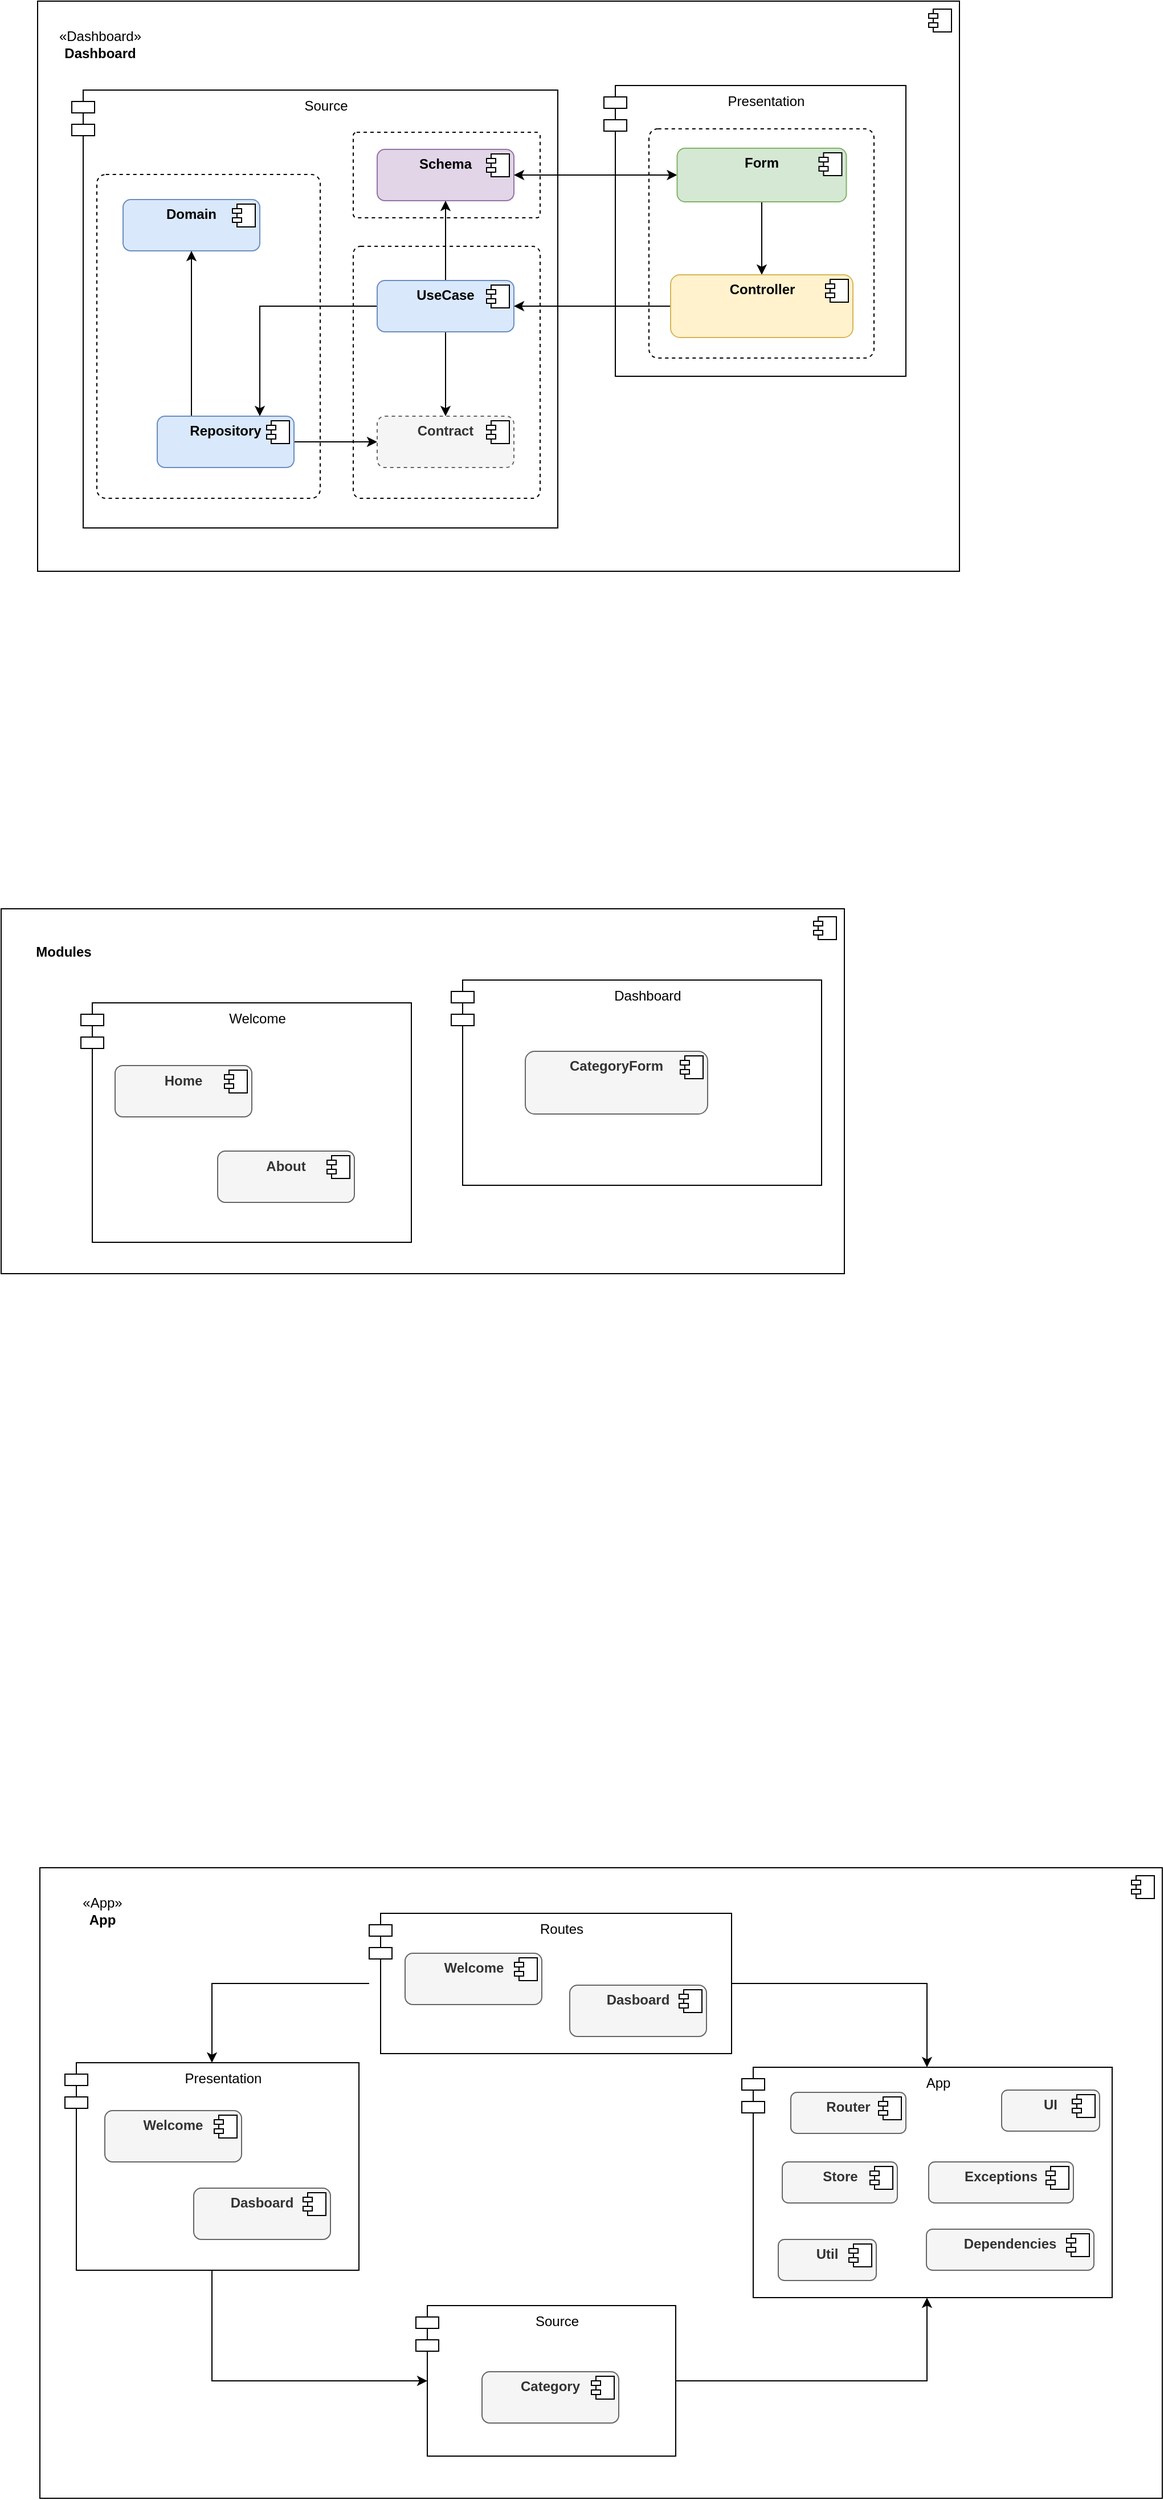 <mxfile version="14.5.3" type="device"><diagram id="gvW7OyBGGFcuHT9ES0Ki" name="Page-1"><mxGraphModel dx="981" dy="548" grid="0" gridSize="10" guides="1" tooltips="1" connect="1" arrows="1" fold="1" page="1" pageScale="1" pageWidth="1169" pageHeight="827" math="0" shadow="0"><root><mxCell id="0"/><mxCell id="1" parent="0"/><mxCell id="L0N6HKRvcUdRj-f1X84M-13" value="" style="html=1;dropTarget=0;" parent="1" vertex="1"><mxGeometry x="67" y="66" width="809" height="500" as="geometry"/></mxCell><mxCell id="L0N6HKRvcUdRj-f1X84M-14" value="" style="shape=module;jettyWidth=8;jettyHeight=4;" parent="L0N6HKRvcUdRj-f1X84M-13" vertex="1"><mxGeometry x="1" width="20" height="20" relative="1" as="geometry"><mxPoint x="-27" y="7" as="offset"/></mxGeometry></mxCell><mxCell id="L0N6HKRvcUdRj-f1X84M-25" value="Source" style="shape=module;align=left;spacingLeft=20;align=center;verticalAlign=top;" parent="1" vertex="1"><mxGeometry x="97" y="144" width="426.5" height="384" as="geometry"/></mxCell><mxCell id="ibr0itw-WDqDZwHfwNUS-1" value="" style="rounded=1;whiteSpace=wrap;html=1;fillColor=none;dashed=1;arcSize=4;" vertex="1" parent="1"><mxGeometry x="344" y="281" width="164" height="221" as="geometry"/></mxCell><mxCell id="L0N6HKRvcUdRj-f1X84M-1" value="" style="html=1;dropTarget=0;" parent="1" vertex="1"><mxGeometry x="35" y="862" width="740" height="320" as="geometry"/></mxCell><mxCell id="L0N6HKRvcUdRj-f1X84M-2" value="" style="shape=module;jettyWidth=8;jettyHeight=4;" parent="L0N6HKRvcUdRj-f1X84M-1" vertex="1"><mxGeometry x="1" width="20" height="20" relative="1" as="geometry"><mxPoint x="-27" y="7" as="offset"/></mxGeometry></mxCell><mxCell id="L0N6HKRvcUdRj-f1X84M-3" value="Welcome" style="shape=module;align=left;spacingLeft=20;align=center;verticalAlign=top;" parent="1" vertex="1"><mxGeometry x="105" y="944.5" width="290" height="210" as="geometry"/></mxCell><mxCell id="L0N6HKRvcUdRj-f1X84M-5" value="Dashboard" style="shape=module;align=left;spacingLeft=20;align=center;verticalAlign=top;" parent="1" vertex="1"><mxGeometry x="430" y="924.5" width="325" height="180" as="geometry"/></mxCell><mxCell id="L0N6HKRvcUdRj-f1X84M-6" value="&lt;p style=&quot;margin: 0px ; margin-top: 6px ; text-align: center&quot;&gt;&lt;b&gt;CategoryForm&lt;/b&gt;&lt;/p&gt;" style="align=left;overflow=fill;html=1;dropTarget=0;rounded=1;strokeColor=#666666;fillColor=#f5f5f5;fontColor=#333333;" parent="1" vertex="1"><mxGeometry x="495" y="987" width="160" height="55" as="geometry"/></mxCell><mxCell id="L0N6HKRvcUdRj-f1X84M-7" value="" style="shape=component;jettyWidth=8;jettyHeight=4;" parent="L0N6HKRvcUdRj-f1X84M-6" vertex="1"><mxGeometry x="1" width="20" height="20" relative="1" as="geometry"><mxPoint x="-24" y="4" as="offset"/></mxGeometry></mxCell><mxCell id="L0N6HKRvcUdRj-f1X84M-8" value="&lt;b&gt;Modules&lt;/b&gt;" style="text;html=1;strokeColor=none;fillColor=none;align=center;verticalAlign=middle;whiteSpace=wrap;rounded=0;" parent="1" vertex="1"><mxGeometry x="45" y="874.5" width="90" height="50" as="geometry"/></mxCell><mxCell id="L0N6HKRvcUdRj-f1X84M-9" value="&lt;p style=&quot;margin: 0px ; margin-top: 6px ; text-align: center&quot;&gt;&lt;b&gt;Home&lt;/b&gt;&lt;/p&gt;" style="align=left;overflow=fill;html=1;dropTarget=0;rounded=1;strokeColor=#666666;fillColor=#f5f5f5;fontColor=#333333;" parent="1" vertex="1"><mxGeometry x="135" y="999.5" width="120" height="45" as="geometry"/></mxCell><mxCell id="L0N6HKRvcUdRj-f1X84M-10" value="" style="shape=component;jettyWidth=8;jettyHeight=4;" parent="L0N6HKRvcUdRj-f1X84M-9" vertex="1"><mxGeometry x="1" width="20" height="20" relative="1" as="geometry"><mxPoint x="-24" y="4" as="offset"/></mxGeometry></mxCell><mxCell id="L0N6HKRvcUdRj-f1X84M-11" value="&lt;p style=&quot;margin: 0px ; margin-top: 6px ; text-align: center&quot;&gt;&lt;b&gt;About&lt;/b&gt;&lt;/p&gt;" style="align=left;overflow=fill;html=1;dropTarget=0;rounded=1;strokeColor=#666666;fillColor=#f5f5f5;fontColor=#333333;" parent="1" vertex="1"><mxGeometry x="225" y="1074.5" width="120" height="45" as="geometry"/></mxCell><mxCell id="L0N6HKRvcUdRj-f1X84M-12" value="" style="shape=component;jettyWidth=8;jettyHeight=4;" parent="L0N6HKRvcUdRj-f1X84M-11" vertex="1"><mxGeometry x="1" width="20" height="20" relative="1" as="geometry"><mxPoint x="-24" y="4" as="offset"/></mxGeometry></mxCell><mxCell id="L0N6HKRvcUdRj-f1X84M-15" value="Presentation" style="shape=module;align=left;spacingLeft=20;align=center;verticalAlign=top;" parent="1" vertex="1"><mxGeometry x="564" y="140" width="265" height="255" as="geometry"/></mxCell><mxCell id="L0N6HKRvcUdRj-f1X84M-19" value="&lt;span&gt;«Dashboard»&lt;/span&gt;&lt;br&gt;&lt;b&gt;Dashboard&lt;/b&gt;" style="text;html=1;strokeColor=none;fillColor=none;align=center;verticalAlign=middle;whiteSpace=wrap;rounded=0;" parent="1" vertex="1"><mxGeometry x="77" y="78.5" width="90" height="50" as="geometry"/></mxCell><mxCell id="L0N6HKRvcUdRj-f1X84M-42" value="&lt;p style=&quot;margin: 0px ; margin-top: 6px ; text-align: center&quot;&gt;&lt;b&gt;Schema&lt;/b&gt;&lt;/p&gt;" style="align=left;overflow=fill;html=1;dropTarget=0;rounded=1;fillColor=#e1d5e7;strokeColor=#9673a6;" parent="1" vertex="1"><mxGeometry x="365" y="196" width="120" height="45" as="geometry"/></mxCell><mxCell id="L0N6HKRvcUdRj-f1X84M-43" value="" style="shape=component;jettyWidth=8;jettyHeight=4;" parent="L0N6HKRvcUdRj-f1X84M-42" vertex="1"><mxGeometry x="1" width="20" height="20" relative="1" as="geometry"><mxPoint x="-24" y="4" as="offset"/></mxGeometry></mxCell><mxCell id="L0N6HKRvcUdRj-f1X84M-52" value="" style="html=1;dropTarget=0;" parent="1" vertex="1"><mxGeometry x="69" y="1703" width="985" height="553" as="geometry"/></mxCell><mxCell id="L0N6HKRvcUdRj-f1X84M-53" value="" style="shape=module;jettyWidth=8;jettyHeight=4;" parent="L0N6HKRvcUdRj-f1X84M-52" vertex="1"><mxGeometry x="1" width="20" height="20" relative="1" as="geometry"><mxPoint x="-27" y="7" as="offset"/></mxGeometry></mxCell><mxCell id="L0N6HKRvcUdRj-f1X84M-54" value="Presentation" style="shape=module;align=left;spacingLeft=20;align=center;verticalAlign=top;" parent="1" vertex="1"><mxGeometry x="91" y="1874" width="258" height="182" as="geometry"/></mxCell><mxCell id="L0N6HKRvcUdRj-f1X84M-55" value="App" style="shape=module;align=left;spacingLeft=20;align=center;verticalAlign=top;" parent="1" vertex="1"><mxGeometry x="685" y="1878" width="325" height="202" as="geometry"/></mxCell><mxCell id="L0N6HKRvcUdRj-f1X84M-56" value="&lt;span&gt;«App»&lt;/span&gt;&lt;br&gt;&lt;b&gt;App&lt;/b&gt;" style="text;html=1;strokeColor=none;fillColor=none;align=center;verticalAlign=middle;whiteSpace=wrap;rounded=0;" parent="1" vertex="1"><mxGeometry x="79" y="1715.5" width="90" height="50" as="geometry"/></mxCell><mxCell id="L0N6HKRvcUdRj-f1X84M-57" style="edgeStyle=orthogonalEdgeStyle;rounded=0;orthogonalLoop=1;jettySize=auto;html=1;exitX=1;exitY=0.5;exitDx=0;exitDy=0;fontColor=#262626;" parent="1" source="L0N6HKRvcUdRj-f1X84M-59" target="L0N6HKRvcUdRj-f1X84M-55" edge="1"><mxGeometry relative="1" as="geometry"/></mxCell><mxCell id="L0N6HKRvcUdRj-f1X84M-58" style="edgeStyle=orthogonalEdgeStyle;rounded=0;orthogonalLoop=1;jettySize=auto;html=1;entryX=0.5;entryY=0;entryDx=0;entryDy=0;fontColor=#262626;" parent="1" source="L0N6HKRvcUdRj-f1X84M-59" target="L0N6HKRvcUdRj-f1X84M-54" edge="1"><mxGeometry relative="1" as="geometry"/></mxCell><mxCell id="L0N6HKRvcUdRj-f1X84M-59" value="Routes" style="shape=module;align=left;spacingLeft=20;align=center;verticalAlign=top;" parent="1" vertex="1"><mxGeometry x="358" y="1743" width="318" height="123" as="geometry"/></mxCell><mxCell id="L0N6HKRvcUdRj-f1X84M-60" style="edgeStyle=orthogonalEdgeStyle;rounded=0;orthogonalLoop=1;jettySize=auto;html=1;fontColor=#262626;" parent="1" source="L0N6HKRvcUdRj-f1X84M-62" target="L0N6HKRvcUdRj-f1X84M-55" edge="1"><mxGeometry relative="1" as="geometry"/></mxCell><mxCell id="L0N6HKRvcUdRj-f1X84M-61" style="edgeStyle=orthogonalEdgeStyle;rounded=0;orthogonalLoop=1;jettySize=auto;html=1;exitX=0;exitY=0.5;exitDx=10;exitDy=0;exitPerimeter=0;fontColor=#262626;endArrow=none;endFill=0;startArrow=classic;startFill=1;" parent="1" source="L0N6HKRvcUdRj-f1X84M-62" target="L0N6HKRvcUdRj-f1X84M-54" edge="1"><mxGeometry relative="1" as="geometry"/></mxCell><mxCell id="L0N6HKRvcUdRj-f1X84M-62" value="Source" style="shape=module;align=left;spacingLeft=20;align=center;verticalAlign=top;" parent="1" vertex="1"><mxGeometry x="399" y="2087" width="228" height="132" as="geometry"/></mxCell><mxCell id="L0N6HKRvcUdRj-f1X84M-63" value="&lt;p style=&quot;margin: 0px ; margin-top: 6px ; text-align: center&quot;&gt;&lt;b&gt;Welcome&lt;/b&gt;&lt;/p&gt;" style="align=left;overflow=fill;html=1;dropTarget=0;rounded=1;fillColor=#f5f5f5;strokeColor=#666666;fontColor=#333333;" parent="1" vertex="1"><mxGeometry x="389.5" y="1778" width="120" height="45" as="geometry"/></mxCell><mxCell id="L0N6HKRvcUdRj-f1X84M-64" value="" style="shape=component;jettyWidth=8;jettyHeight=4;" parent="L0N6HKRvcUdRj-f1X84M-63" vertex="1"><mxGeometry x="1" width="20" height="20" relative="1" as="geometry"><mxPoint x="-24" y="4" as="offset"/></mxGeometry></mxCell><mxCell id="L0N6HKRvcUdRj-f1X84M-65" value="&lt;p style=&quot;margin: 0px ; margin-top: 6px ; text-align: center&quot;&gt;&lt;b&gt;Dasboard&lt;/b&gt;&lt;/p&gt;" style="align=left;overflow=fill;html=1;dropTarget=0;rounded=1;fillColor=#f5f5f5;strokeColor=#666666;fontColor=#333333;" parent="1" vertex="1"><mxGeometry x="534" y="1806" width="120" height="45" as="geometry"/></mxCell><mxCell id="L0N6HKRvcUdRj-f1X84M-66" value="" style="shape=component;jettyWidth=8;jettyHeight=4;" parent="L0N6HKRvcUdRj-f1X84M-65" vertex="1"><mxGeometry x="1" width="20" height="20" relative="1" as="geometry"><mxPoint x="-24" y="4" as="offset"/></mxGeometry></mxCell><mxCell id="L0N6HKRvcUdRj-f1X84M-67" value="&lt;p style=&quot;margin: 0px ; margin-top: 6px ; text-align: center&quot;&gt;&lt;b&gt;Welcome&lt;/b&gt;&lt;/p&gt;" style="align=left;overflow=fill;html=1;dropTarget=0;rounded=1;fillColor=#f5f5f5;strokeColor=#666666;fontColor=#333333;" parent="1" vertex="1"><mxGeometry x="126" y="1916" width="120" height="45" as="geometry"/></mxCell><mxCell id="L0N6HKRvcUdRj-f1X84M-68" value="" style="shape=component;jettyWidth=8;jettyHeight=4;" parent="L0N6HKRvcUdRj-f1X84M-67" vertex="1"><mxGeometry x="1" width="20" height="20" relative="1" as="geometry"><mxPoint x="-24" y="4" as="offset"/></mxGeometry></mxCell><mxCell id="L0N6HKRvcUdRj-f1X84M-69" value="&lt;p style=&quot;margin: 0px ; margin-top: 6px ; text-align: center&quot;&gt;&lt;b&gt;Dasboard&lt;/b&gt;&lt;/p&gt;" style="align=left;overflow=fill;html=1;dropTarget=0;rounded=1;fillColor=#f5f5f5;strokeColor=#666666;fontColor=#333333;" parent="1" vertex="1"><mxGeometry x="204" y="1984" width="120" height="45" as="geometry"/></mxCell><mxCell id="L0N6HKRvcUdRj-f1X84M-70" value="" style="shape=component;jettyWidth=8;jettyHeight=4;" parent="L0N6HKRvcUdRj-f1X84M-69" vertex="1"><mxGeometry x="1" width="20" height="20" relative="1" as="geometry"><mxPoint x="-24" y="4" as="offset"/></mxGeometry></mxCell><mxCell id="L0N6HKRvcUdRj-f1X84M-71" value="&lt;p style=&quot;margin: 0px ; margin-top: 6px ; text-align: center&quot;&gt;&lt;b&gt;Category&lt;/b&gt;&lt;/p&gt;" style="align=left;overflow=fill;html=1;dropTarget=0;rounded=1;fillColor=#f5f5f5;strokeColor=#666666;fontColor=#333333;" parent="1" vertex="1"><mxGeometry x="457" y="2145" width="120" height="45" as="geometry"/></mxCell><mxCell id="L0N6HKRvcUdRj-f1X84M-72" value="" style="shape=component;jettyWidth=8;jettyHeight=4;" parent="L0N6HKRvcUdRj-f1X84M-71" vertex="1"><mxGeometry x="1" width="20" height="20" relative="1" as="geometry"><mxPoint x="-24" y="4" as="offset"/></mxGeometry></mxCell><mxCell id="L0N6HKRvcUdRj-f1X84M-73" value="&lt;p style=&quot;margin: 0px ; margin-top: 6px ; text-align: center&quot;&gt;&lt;b&gt;Router&lt;/b&gt;&lt;/p&gt;" style="align=left;overflow=fill;html=1;dropTarget=0;rounded=1;fillColor=#f5f5f5;strokeColor=#666666;fontColor=#333333;" parent="1" vertex="1"><mxGeometry x="728" y="1900" width="101" height="36" as="geometry"/></mxCell><mxCell id="L0N6HKRvcUdRj-f1X84M-74" value="" style="shape=component;jettyWidth=8;jettyHeight=4;" parent="L0N6HKRvcUdRj-f1X84M-73" vertex="1"><mxGeometry x="1" width="20" height="20" relative="1" as="geometry"><mxPoint x="-24" y="4" as="offset"/></mxGeometry></mxCell><mxCell id="L0N6HKRvcUdRj-f1X84M-75" value="&lt;p style=&quot;margin: 0px ; margin-top: 6px ; text-align: center&quot;&gt;&lt;b&gt;UI&lt;/b&gt;&lt;/p&gt;" style="align=left;overflow=fill;html=1;dropTarget=0;rounded=1;fillColor=#f5f5f5;strokeColor=#666666;fontColor=#333333;" parent="1" vertex="1"><mxGeometry x="913" y="1898" width="86" height="36" as="geometry"/></mxCell><mxCell id="L0N6HKRvcUdRj-f1X84M-76" value="" style="shape=component;jettyWidth=8;jettyHeight=4;" parent="L0N6HKRvcUdRj-f1X84M-75" vertex="1"><mxGeometry x="1" width="20" height="20" relative="1" as="geometry"><mxPoint x="-24" y="4" as="offset"/></mxGeometry></mxCell><mxCell id="L0N6HKRvcUdRj-f1X84M-77" value="&lt;p style=&quot;margin: 0px ; margin-top: 6px ; text-align: center&quot;&gt;&lt;b&gt;Store&lt;/b&gt;&lt;/p&gt;" style="align=left;overflow=fill;html=1;dropTarget=0;rounded=1;fillColor=#f5f5f5;strokeColor=#666666;fontColor=#333333;" parent="1" vertex="1"><mxGeometry x="720.5" y="1961" width="101" height="36" as="geometry"/></mxCell><mxCell id="L0N6HKRvcUdRj-f1X84M-78" value="" style="shape=component;jettyWidth=8;jettyHeight=4;" parent="L0N6HKRvcUdRj-f1X84M-77" vertex="1"><mxGeometry x="1" width="20" height="20" relative="1" as="geometry"><mxPoint x="-24" y="4" as="offset"/></mxGeometry></mxCell><mxCell id="L0N6HKRvcUdRj-f1X84M-79" value="&lt;p style=&quot;margin: 0px ; margin-top: 6px ; text-align: center&quot;&gt;&lt;b&gt;Exceptions&lt;/b&gt;&lt;/p&gt;" style="align=left;overflow=fill;html=1;dropTarget=0;rounded=1;fillColor=#f5f5f5;strokeColor=#666666;fontColor=#333333;" parent="1" vertex="1"><mxGeometry x="849" y="1961" width="127" height="36" as="geometry"/></mxCell><mxCell id="L0N6HKRvcUdRj-f1X84M-80" value="" style="shape=component;jettyWidth=8;jettyHeight=4;" parent="L0N6HKRvcUdRj-f1X84M-79" vertex="1"><mxGeometry x="1" width="20" height="20" relative="1" as="geometry"><mxPoint x="-24" y="4" as="offset"/></mxGeometry></mxCell><mxCell id="L0N6HKRvcUdRj-f1X84M-98" style="edgeStyle=orthogonalEdgeStyle;rounded=0;orthogonalLoop=1;jettySize=auto;html=1;exitX=0.5;exitY=0;exitDx=0;exitDy=0;entryX=0.5;entryY=1;entryDx=0;entryDy=0;startArrow=none;startFill=0;endArrow=classic;endFill=1;fontColor=#262626;" parent="1" source="L0N6HKRvcUdRj-f1X84M-81" target="L0N6HKRvcUdRj-f1X84M-42" edge="1"><mxGeometry relative="1" as="geometry"/></mxCell><mxCell id="L0N6HKRvcUdRj-f1X84M-99" style="edgeStyle=orthogonalEdgeStyle;rounded=0;orthogonalLoop=1;jettySize=auto;html=1;exitX=0.5;exitY=1;exitDx=0;exitDy=0;entryX=0.5;entryY=0;entryDx=0;entryDy=0;startArrow=none;startFill=0;endArrow=classic;endFill=1;fontColor=#262626;" parent="1" source="L0N6HKRvcUdRj-f1X84M-81" target="L0N6HKRvcUdRj-f1X84M-85" edge="1"><mxGeometry relative="1" as="geometry"/></mxCell><mxCell id="L0N6HKRvcUdRj-f1X84M-103" style="edgeStyle=orthogonalEdgeStyle;rounded=0;orthogonalLoop=1;jettySize=auto;html=1;entryX=0.75;entryY=0;entryDx=0;entryDy=0;startArrow=none;startFill=0;endArrow=classic;endFill=1;fontColor=#262626;" parent="1" source="L0N6HKRvcUdRj-f1X84M-81" target="L0N6HKRvcUdRj-f1X84M-87" edge="1"><mxGeometry relative="1" as="geometry"/></mxCell><mxCell id="L0N6HKRvcUdRj-f1X84M-81" value="&lt;p style=&quot;margin: 0px ; margin-top: 6px ; text-align: center&quot;&gt;&lt;b&gt;UseCase&lt;/b&gt;&lt;/p&gt;" style="align=left;overflow=fill;html=1;dropTarget=0;strokeColor=#6c8ebf;fillColor=#dae8fc;rounded=1;" parent="1" vertex="1"><mxGeometry x="365" y="311" width="120" height="45" as="geometry"/></mxCell><mxCell id="L0N6HKRvcUdRj-f1X84M-82" value="" style="shape=component;jettyWidth=8;jettyHeight=4;" parent="L0N6HKRvcUdRj-f1X84M-81" vertex="1"><mxGeometry x="1" width="20" height="20" relative="1" as="geometry"><mxPoint x="-24" y="4" as="offset"/></mxGeometry></mxCell><mxCell id="L0N6HKRvcUdRj-f1X84M-83" value="&lt;p style=&quot;margin: 0px ; margin-top: 6px ; text-align: center&quot;&gt;&lt;b&gt;Domain&lt;/b&gt;&lt;/p&gt;" style="align=left;overflow=fill;html=1;dropTarget=0;strokeColor=#6c8ebf;fillColor=#dae8fc;rounded=1;" parent="1" vertex="1"><mxGeometry x="142" y="240" width="120" height="45" as="geometry"/></mxCell><mxCell id="L0N6HKRvcUdRj-f1X84M-84" value="" style="shape=component;jettyWidth=8;jettyHeight=4;" parent="L0N6HKRvcUdRj-f1X84M-83" vertex="1"><mxGeometry x="1" width="20" height="20" relative="1" as="geometry"><mxPoint x="-24" y="4" as="offset"/></mxGeometry></mxCell><mxCell id="L0N6HKRvcUdRj-f1X84M-85" value="&lt;p style=&quot;margin: 0px ; margin-top: 6px ; text-align: center&quot;&gt;&lt;b&gt;Contract&lt;/b&gt;&lt;/p&gt;" style="align=left;overflow=fill;html=1;dropTarget=0;strokeColor=#666666;fillColor=#f5f5f5;rounded=1;fontColor=#333333;dashed=1;" parent="1" vertex="1"><mxGeometry x="365" y="430" width="120" height="45" as="geometry"/></mxCell><mxCell id="L0N6HKRvcUdRj-f1X84M-86" value="" style="shape=component;jettyWidth=8;jettyHeight=4;" parent="L0N6HKRvcUdRj-f1X84M-85" vertex="1"><mxGeometry x="1" width="20" height="20" relative="1" as="geometry"><mxPoint x="-24" y="4" as="offset"/></mxGeometry></mxCell><mxCell id="L0N6HKRvcUdRj-f1X84M-100" style="edgeStyle=orthogonalEdgeStyle;rounded=0;orthogonalLoop=1;jettySize=auto;html=1;startArrow=none;startFill=0;endArrow=classic;endFill=1;fontColor=#262626;" parent="1" source="L0N6HKRvcUdRj-f1X84M-87" target="L0N6HKRvcUdRj-f1X84M-85" edge="1"><mxGeometry relative="1" as="geometry"/></mxCell><mxCell id="L0N6HKRvcUdRj-f1X84M-104" style="edgeStyle=orthogonalEdgeStyle;rounded=0;orthogonalLoop=1;jettySize=auto;html=1;exitX=0.25;exitY=0;exitDx=0;exitDy=0;entryX=0.5;entryY=1;entryDx=0;entryDy=0;startArrow=none;startFill=0;endArrow=classic;endFill=1;fontColor=#262626;" parent="1" source="L0N6HKRvcUdRj-f1X84M-87" target="L0N6HKRvcUdRj-f1X84M-83" edge="1"><mxGeometry relative="1" as="geometry"/></mxCell><mxCell id="L0N6HKRvcUdRj-f1X84M-87" value="&lt;p style=&quot;margin: 0px ; margin-top: 6px ; text-align: center&quot;&gt;&lt;b&gt;Repository&lt;/b&gt;&lt;/p&gt;" style="align=left;overflow=fill;html=1;dropTarget=0;strokeColor=#6c8ebf;fillColor=#dae8fc;rounded=1;" parent="1" vertex="1"><mxGeometry x="172" y="430" width="120" height="45" as="geometry"/></mxCell><mxCell id="L0N6HKRvcUdRj-f1X84M-88" value="" style="shape=component;jettyWidth=8;jettyHeight=4;" parent="L0N6HKRvcUdRj-f1X84M-87" vertex="1"><mxGeometry x="1" width="20" height="20" relative="1" as="geometry"><mxPoint x="-24" y="4" as="offset"/></mxGeometry></mxCell><mxCell id="L0N6HKRvcUdRj-f1X84M-94" style="edgeStyle=orthogonalEdgeStyle;rounded=0;orthogonalLoop=1;jettySize=auto;html=1;exitX=0.5;exitY=1;exitDx=0;exitDy=0;startArrow=none;startFill=0;endArrow=classic;endFill=1;fontColor=#262626;" parent="1" source="L0N6HKRvcUdRj-f1X84M-89" target="L0N6HKRvcUdRj-f1X84M-91" edge="1"><mxGeometry relative="1" as="geometry"/></mxCell><mxCell id="L0N6HKRvcUdRj-f1X84M-97" style="edgeStyle=orthogonalEdgeStyle;rounded=0;orthogonalLoop=1;jettySize=auto;html=1;exitX=0;exitY=0.5;exitDx=0;exitDy=0;entryX=1;entryY=0.5;entryDx=0;entryDy=0;startArrow=classic;startFill=1;endArrow=classic;endFill=1;fontColor=#262626;" parent="1" source="L0N6HKRvcUdRj-f1X84M-89" target="L0N6HKRvcUdRj-f1X84M-42" edge="1"><mxGeometry relative="1" as="geometry"/></mxCell><mxCell id="L0N6HKRvcUdRj-f1X84M-89" value="&lt;p style=&quot;margin: 0px ; margin-top: 6px ; text-align: center&quot;&gt;&lt;b&gt;Form&lt;/b&gt;&lt;/p&gt;" style="align=left;overflow=fill;html=1;dropTarget=0;rounded=1;fillColor=#d5e8d4;strokeColor=#82b366;" parent="1" vertex="1"><mxGeometry x="628.25" y="195" width="148.5" height="47" as="geometry"/></mxCell><mxCell id="L0N6HKRvcUdRj-f1X84M-90" value="" style="shape=component;jettyWidth=8;jettyHeight=4;" parent="L0N6HKRvcUdRj-f1X84M-89" vertex="1"><mxGeometry x="1" width="20" height="20" relative="1" as="geometry"><mxPoint x="-24" y="4" as="offset"/></mxGeometry></mxCell><mxCell id="L0N6HKRvcUdRj-f1X84M-96" style="edgeStyle=orthogonalEdgeStyle;rounded=0;orthogonalLoop=1;jettySize=auto;html=1;exitX=0;exitY=0.5;exitDx=0;exitDy=0;entryX=1;entryY=0.5;entryDx=0;entryDy=0;startArrow=none;startFill=0;endArrow=classic;endFill=1;fontColor=#262626;" parent="1" source="L0N6HKRvcUdRj-f1X84M-91" target="L0N6HKRvcUdRj-f1X84M-81" edge="1"><mxGeometry relative="1" as="geometry"/></mxCell><mxCell id="L0N6HKRvcUdRj-f1X84M-91" value="&lt;p style=&quot;margin: 0px ; margin-top: 6px ; text-align: center&quot;&gt;&lt;b&gt;Controller&lt;/b&gt;&lt;/p&gt;" style="align=left;overflow=fill;html=1;dropTarget=0;rounded=1;fillColor=#fff2cc;strokeColor=#d6b656;" parent="1" vertex="1"><mxGeometry x="622.5" y="306" width="160" height="55" as="geometry"/></mxCell><mxCell id="L0N6HKRvcUdRj-f1X84M-92" value="" style="shape=component;jettyWidth=8;jettyHeight=4;" parent="L0N6HKRvcUdRj-f1X84M-91" vertex="1"><mxGeometry x="1" width="20" height="20" relative="1" as="geometry"><mxPoint x="-24" y="4" as="offset"/></mxGeometry></mxCell><mxCell id="L0N6HKRvcUdRj-f1X84M-105" value="&lt;p style=&quot;margin: 0px ; margin-top: 6px ; text-align: center&quot;&gt;&lt;b&gt;Dependencies&lt;/b&gt;&lt;/p&gt;" style="align=left;overflow=fill;html=1;dropTarget=0;rounded=1;fillColor=#f5f5f5;strokeColor=#666666;fontColor=#333333;" parent="1" vertex="1"><mxGeometry x="847" y="2020" width="147" height="36" as="geometry"/></mxCell><mxCell id="L0N6HKRvcUdRj-f1X84M-106" value="" style="shape=component;jettyWidth=8;jettyHeight=4;" parent="L0N6HKRvcUdRj-f1X84M-105" vertex="1"><mxGeometry x="1" width="20" height="20" relative="1" as="geometry"><mxPoint x="-24" y="4" as="offset"/></mxGeometry></mxCell><mxCell id="L0N6HKRvcUdRj-f1X84M-107" value="&lt;p style=&quot;margin: 0px ; margin-top: 6px ; text-align: center&quot;&gt;&lt;b&gt;Util&lt;/b&gt;&lt;/p&gt;" style="align=left;overflow=fill;html=1;dropTarget=0;rounded=1;fillColor=#f5f5f5;strokeColor=#666666;fontColor=#333333;" parent="1" vertex="1"><mxGeometry x="717" y="2029" width="86" height="36" as="geometry"/></mxCell><mxCell id="L0N6HKRvcUdRj-f1X84M-108" value="" style="shape=component;jettyWidth=8;jettyHeight=4;" parent="L0N6HKRvcUdRj-f1X84M-107" vertex="1"><mxGeometry x="1" width="20" height="20" relative="1" as="geometry"><mxPoint x="-24" y="4" as="offset"/></mxGeometry></mxCell><mxCell id="ibr0itw-WDqDZwHfwNUS-2" value="" style="rounded=1;whiteSpace=wrap;html=1;fillColor=none;dashed=1;arcSize=4;" vertex="1" parent="1"><mxGeometry x="119" y="218" width="196" height="284" as="geometry"/></mxCell><mxCell id="ibr0itw-WDqDZwHfwNUS-3" value="" style="rounded=1;whiteSpace=wrap;html=1;fillColor=none;dashed=1;arcSize=4;" vertex="1" parent="1"><mxGeometry x="344" y="181" width="164" height="75" as="geometry"/></mxCell><mxCell id="ibr0itw-WDqDZwHfwNUS-4" value="" style="rounded=1;whiteSpace=wrap;html=1;fillColor=none;dashed=1;arcSize=4;" vertex="1" parent="1"><mxGeometry x="603.5" y="178" width="197.5" height="201" as="geometry"/></mxCell></root></mxGraphModel></diagram></mxfile>